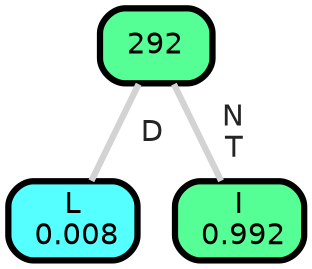graph Tree {
node [shape=box, style="filled, rounded",color="black",penwidth="3",fontcolor="black",                 fontname=helvetica] ;
graph [ranksep="0 equally", splines=straight,                 bgcolor=transparent, dpi=200] ;
edge [fontname=helvetica, fontweight=bold,fontcolor=grey14,color=lightgray] ;
0 [label="L
 0.008", fillcolor="#55ffff"] ;
1 [label="292", fillcolor="#55ff96"] ;
2 [label="I
 0.992", fillcolor="#55ff96"] ;
1 -- 0 [label=" D",penwidth=3] ;
1 -- 2 [label=" N\n T",penwidth=3] ;
{rank = same;}}
